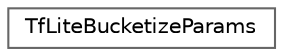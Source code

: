digraph "Graphical Class Hierarchy"
{
 // LATEX_PDF_SIZE
  bgcolor="transparent";
  edge [fontname=Helvetica,fontsize=10,labelfontname=Helvetica,labelfontsize=10];
  node [fontname=Helvetica,fontsize=10,shape=box,height=0.2,width=0.4];
  rankdir="LR";
  Node0 [id="Node000000",label="TfLiteBucketizeParams",height=0.2,width=0.4,color="grey40", fillcolor="white", style="filled",URL="$struct_tf_lite_bucketize_params.html",tooltip=" "];
}
